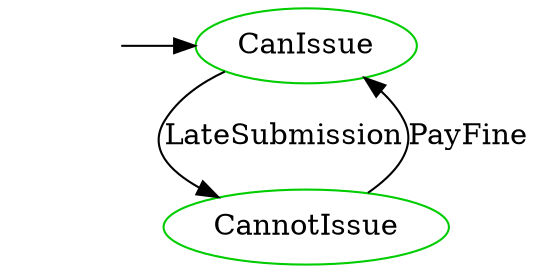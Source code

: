 digraph state_automaton {
	center = true;
	size = "7,11";
	{node [shape = plaintext, style=invis, label=""] "__init_CanIssue"};
	{node [shape = ellipse] "CanIssue"};
	{node [shape = plaintext] "CanIssue"};
	{node [shape = ellipse] "CannotIssue"};
	{node [shape = plaintext] "CannotIssue"};
	"__init_CanIssue" -> "CanIssue";
	"CanIssue" [label = "CanIssue", color = green3]; 
	"CanIssue" -> "CannotIssue" [ label = "LateSubmission" ];
	"CannotIssue" [label = "CannotIssue", color = green3]; 
	"CannotIssue" -> "CanIssue" [ label = "PayFine" ];
	{ rank = min ;
		"__init_CanIssue";
		"CanIssue";
	}
}
